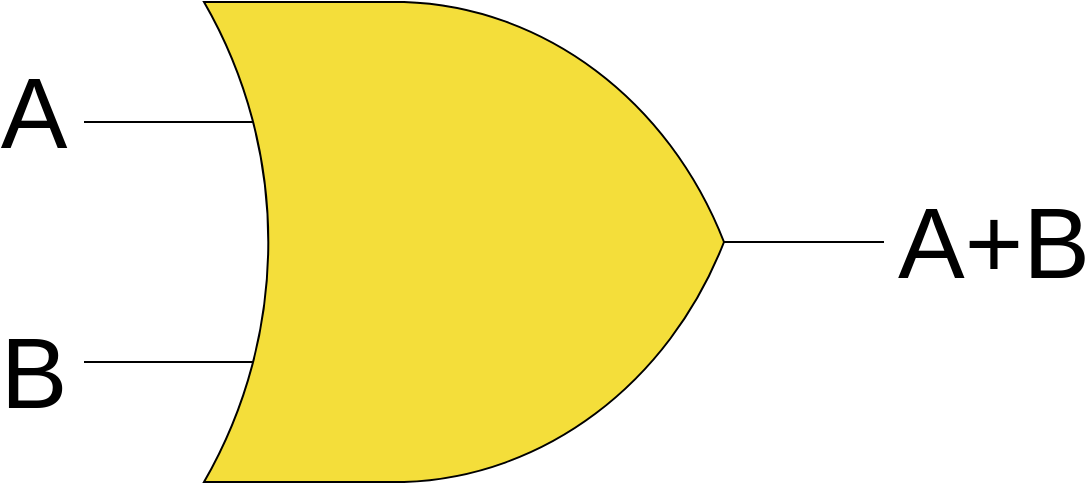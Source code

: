 <mxfile version="13.5.1" type="device"><diagram id="tFPdtOKYiH6UtCTCFxdF" name="Page-1"><mxGraphModel dx="1024" dy="592" grid="1" gridSize="10" guides="1" tooltips="1" connect="1" arrows="1" fold="1" page="1" pageScale="1" pageWidth="1100" pageHeight="850" math="0" shadow="0"><root><mxCell id="0"/><mxCell id="1" parent="0"/><mxCell id="6OJkeQXri4oJ7TsU05Rw-10" value="&lt;font style=&quot;font-size: 50px&quot;&gt;A&lt;/font&gt;" style="text;html=1;strokeColor=none;fillColor=none;align=center;verticalAlign=middle;whiteSpace=wrap;rounded=0;" parent="1" vertex="1"><mxGeometry x="280" y="220" width="30" height="30" as="geometry"/></mxCell><mxCell id="6OJkeQXri4oJ7TsU05Rw-11" value="&lt;font style=&quot;font-size: 50px&quot;&gt;B&lt;/font&gt;" style="text;html=1;strokeColor=none;fillColor=none;align=center;verticalAlign=middle;whiteSpace=wrap;rounded=0;" parent="1" vertex="1"><mxGeometry x="280" y="350" width="30" height="30" as="geometry"/></mxCell><mxCell id="6OJkeQXri4oJ7TsU05Rw-12" value="&lt;font style=&quot;font-size: 50px&quot;&gt;A+B&lt;/font&gt;" style="text;html=1;strokeColor=none;fillColor=none;align=center;verticalAlign=middle;whiteSpace=wrap;rounded=0;" parent="1" vertex="1"><mxGeometry x="730" y="285" width="90" height="30" as="geometry"/></mxCell><mxCell id="6OJkeQXri4oJ7TsU05Rw-13" value="" style="verticalLabelPosition=bottom;shadow=0;dashed=0;align=center;html=1;verticalAlign=top;shape=mxgraph.electrical.logic_gates.logic_gate;operation=or;fillColor=#F4DE3A;" parent="1" vertex="1"><mxGeometry x="320" y="180" width="400" height="240" as="geometry"/></mxCell></root></mxGraphModel></diagram></mxfile>